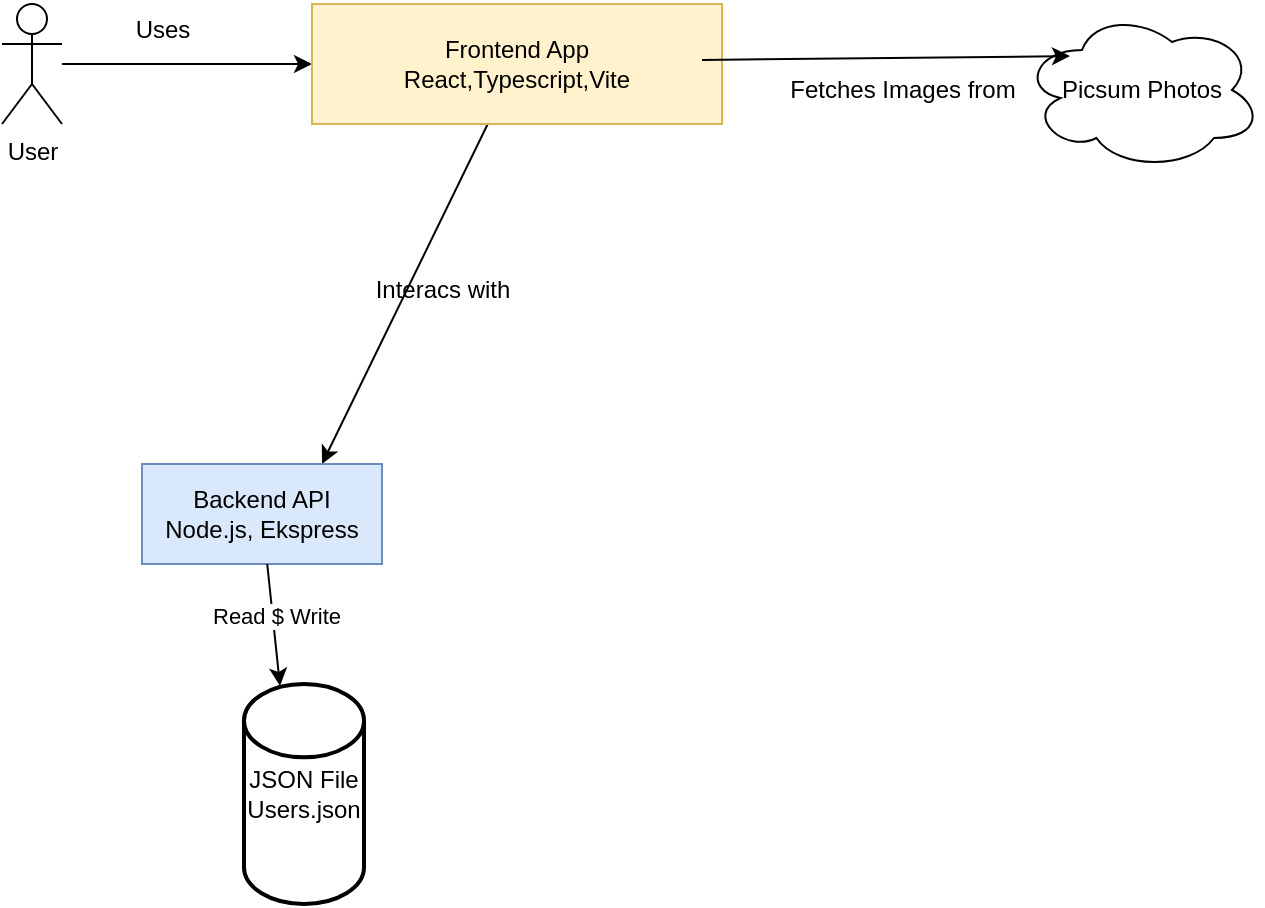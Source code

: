 <mxfile>
    <diagram id="Zkm58frCGmRprsbS-unV" name="Page-1">
        <mxGraphModel dx="605" dy="639" grid="1" gridSize="10" guides="1" tooltips="1" connect="1" arrows="1" fold="1" page="1" pageScale="1" pageWidth="827" pageHeight="1169" background="#FFFFFF" math="0" shadow="0">
            <root>
                <mxCell id="0"/>
                <mxCell id="1" parent="0"/>
                <mxCell id="11" style="edgeStyle=none;html=1;entryX=0;entryY=0.5;entryDx=0;entryDy=0;" edge="1" parent="1" source="2" target="3">
                    <mxGeometry relative="1" as="geometry"/>
                </mxCell>
                <mxCell id="2" value="User" style="shape=umlActor;verticalLabelPosition=bottom;verticalAlign=top;html=1;outlineConnect=0;" vertex="1" parent="1">
                    <mxGeometry x="50" y="40" width="30" height="60" as="geometry"/>
                </mxCell>
                <mxCell id="13" style="edgeStyle=none;html=1;entryX=0.75;entryY=0;entryDx=0;entryDy=0;" edge="1" parent="1" source="3" target="4">
                    <mxGeometry relative="1" as="geometry"/>
                </mxCell>
                <mxCell id="3" value="Frontend App&lt;div&gt;React,Typescript,Vite&lt;/div&gt;" style="rounded=0;whiteSpace=wrap;html=1;fillColor=#fff2cc;strokeColor=#d6b656;" vertex="1" parent="1">
                    <mxGeometry x="205" y="40" width="205" height="60" as="geometry"/>
                </mxCell>
                <mxCell id="4" value="Backend API&lt;div&gt;Node.js, Ekspress&lt;/div&gt;" style="rounded=0;whiteSpace=wrap;html=1;fillColor=#dae8fc;strokeColor=#6c8ebf;" vertex="1" parent="1">
                    <mxGeometry x="120" y="270" width="120" height="50" as="geometry"/>
                </mxCell>
                <mxCell id="6" value="Picsum Photos" style="ellipse;shape=cloud;whiteSpace=wrap;html=1;" vertex="1" parent="1">
                    <mxGeometry x="560" y="43" width="120" height="80" as="geometry"/>
                </mxCell>
                <mxCell id="9" value="JSON File&lt;div&gt;Users.json&lt;/div&gt;" style="strokeWidth=2;html=1;shape=mxgraph.flowchart.database;whiteSpace=wrap;" vertex="1" parent="1">
                    <mxGeometry x="171" y="380" width="60" height="110" as="geometry"/>
                </mxCell>
                <mxCell id="12" style="edgeStyle=none;html=1;entryX=0.2;entryY=0.288;entryDx=0;entryDy=0;entryPerimeter=0;" edge="1" parent="1" target="6">
                    <mxGeometry relative="1" as="geometry">
                        <mxPoint x="400" y="68.005" as="sourcePoint"/>
                        <mxPoint x="585.04" y="55.16" as="targetPoint"/>
                    </mxGeometry>
                </mxCell>
                <mxCell id="14" style="edgeStyle=none;html=1;entryX=0.3;entryY=0.009;entryDx=0;entryDy=0;entryPerimeter=0;" edge="1" parent="1" source="4" target="9">
                    <mxGeometry relative="1" as="geometry"/>
                </mxCell>
                <mxCell id="18" value="Read $ Write" style="edgeLabel;html=1;align=center;verticalAlign=middle;resizable=0;points=[];" vertex="1" connectable="0" parent="14">
                    <mxGeometry x="-0.145" y="1" relative="1" as="geometry">
                        <mxPoint as="offset"/>
                    </mxGeometry>
                </mxCell>
                <mxCell id="15" value="Uses" style="text;html=1;align=center;verticalAlign=middle;resizable=0;points=[];autosize=1;strokeColor=none;fillColor=none;" vertex="1" parent="1">
                    <mxGeometry x="105" y="38" width="50" height="30" as="geometry"/>
                </mxCell>
                <mxCell id="16" value="Fetches Images from" style="text;html=1;align=center;verticalAlign=middle;resizable=0;points=[];autosize=1;strokeColor=none;fillColor=none;" vertex="1" parent="1">
                    <mxGeometry x="430" y="68" width="140" height="30" as="geometry"/>
                </mxCell>
                <mxCell id="17" value="Interacs with" style="text;html=1;align=center;verticalAlign=middle;resizable=0;points=[];autosize=1;strokeColor=none;fillColor=none;" vertex="1" parent="1">
                    <mxGeometry x="225" y="168" width="90" height="30" as="geometry"/>
                </mxCell>
            </root>
        </mxGraphModel>
    </diagram>
</mxfile>